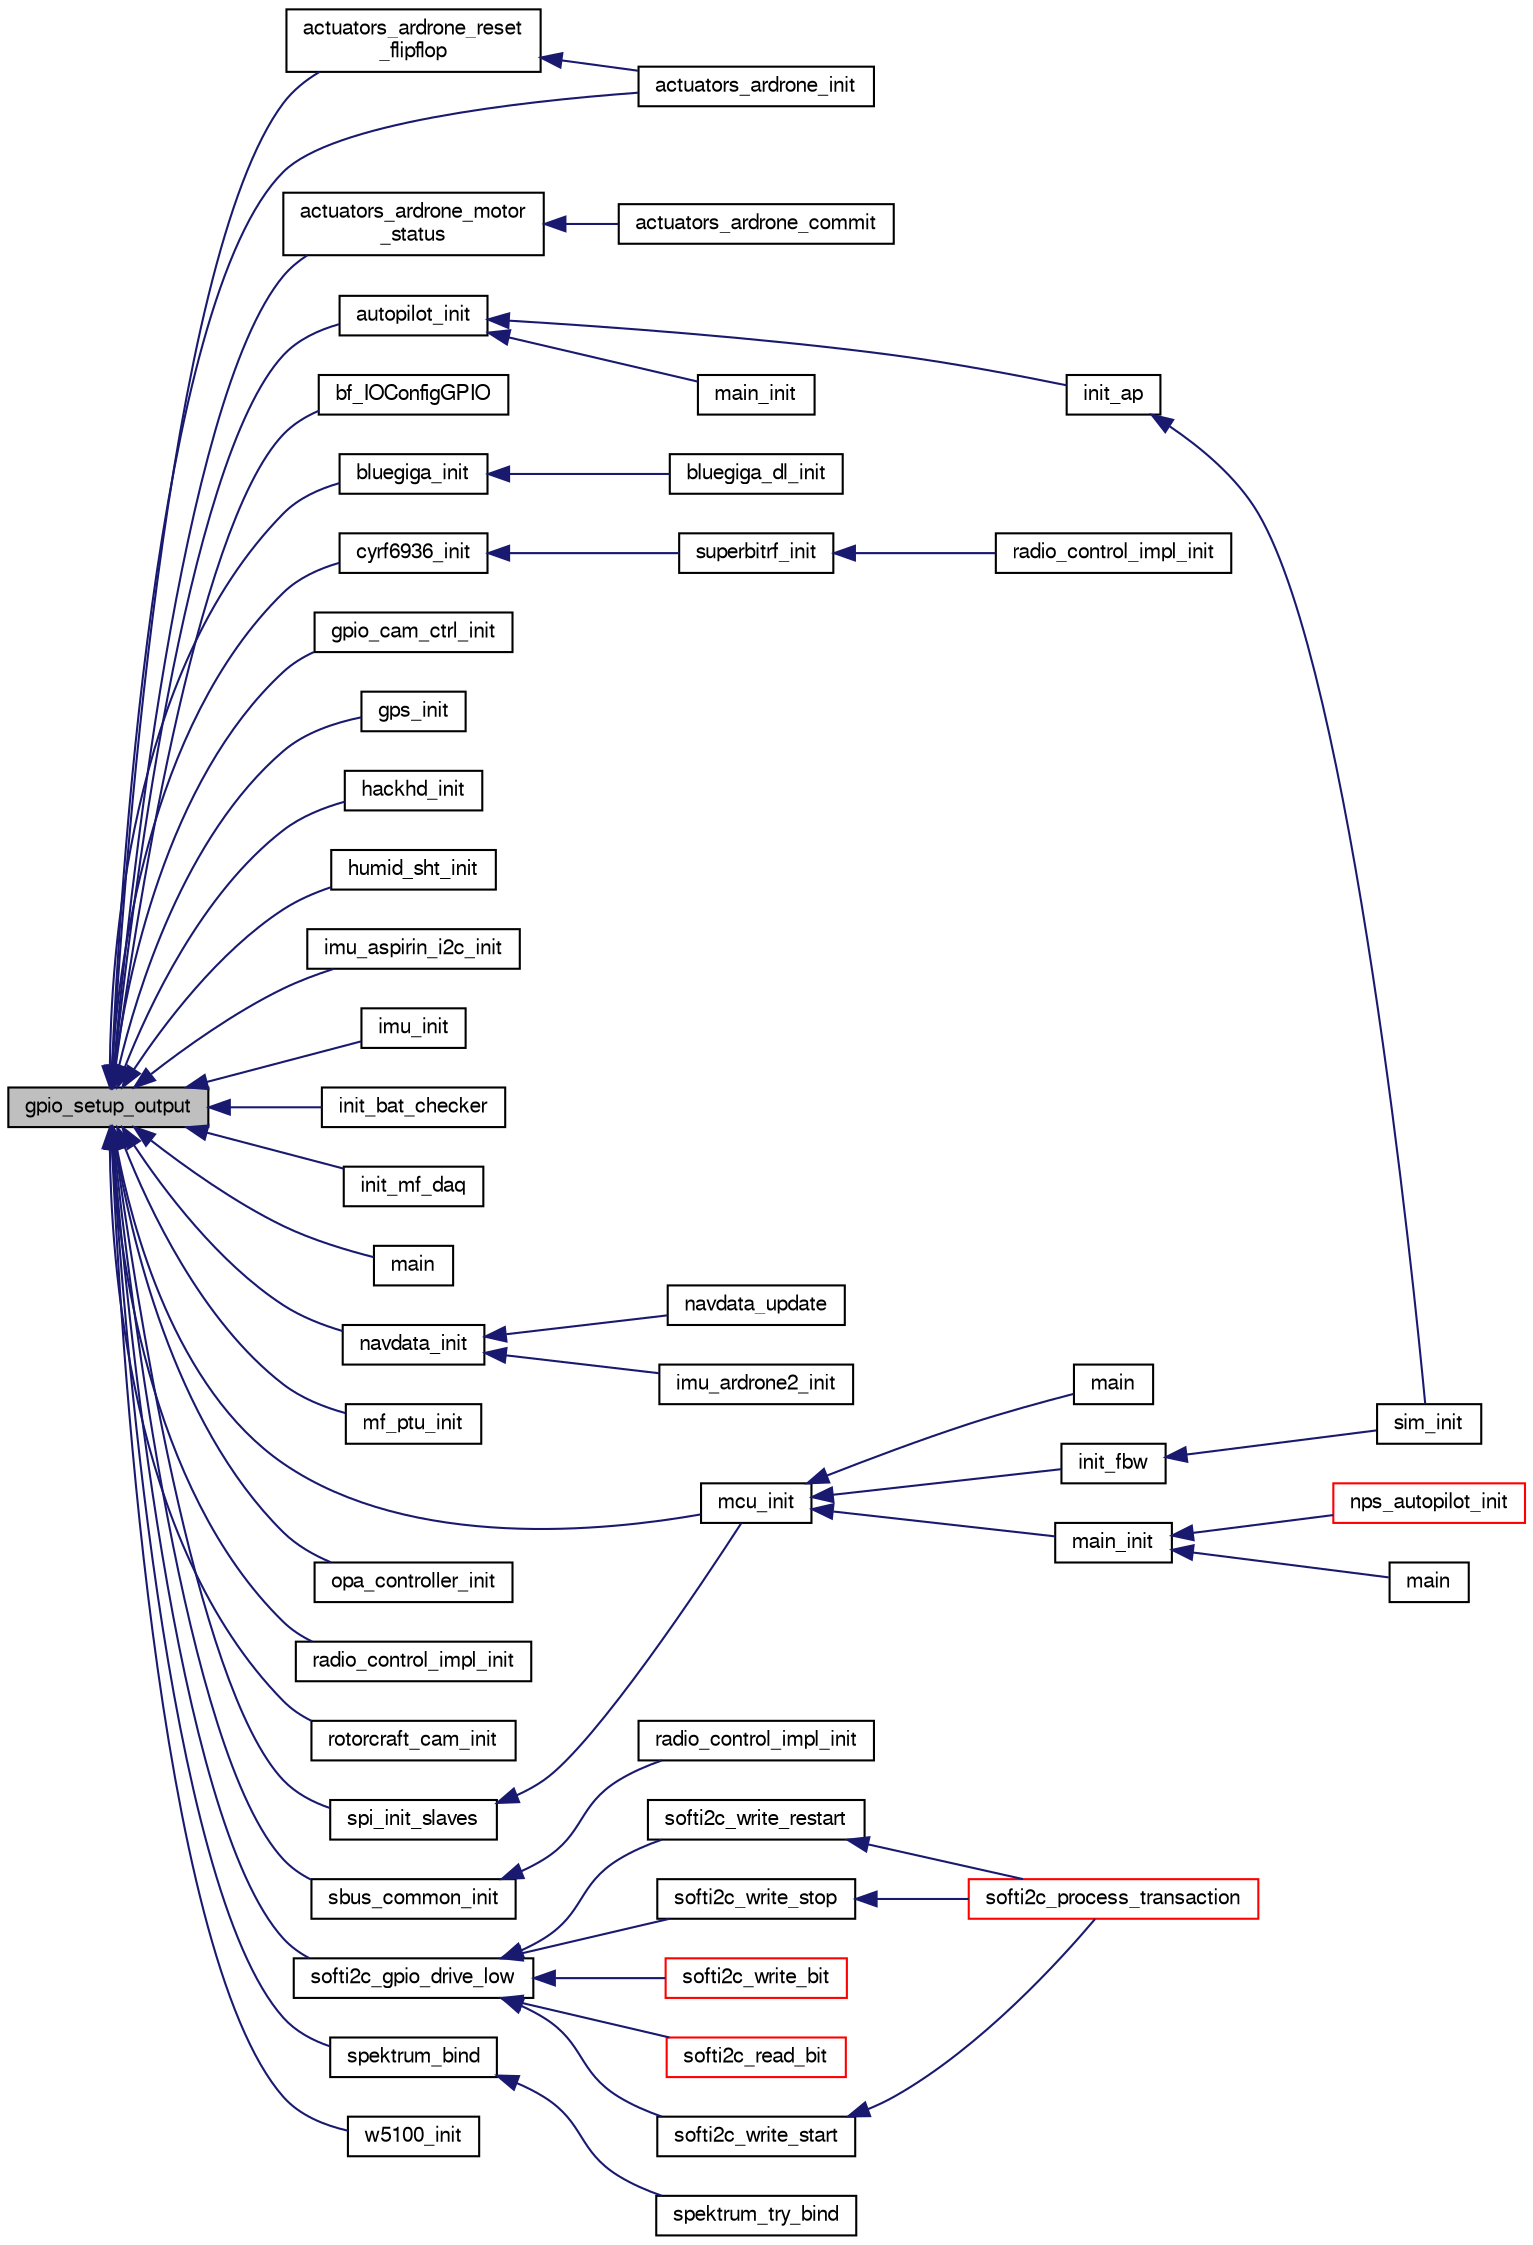 digraph "gpio_setup_output"
{
  edge [fontname="FreeSans",fontsize="10",labelfontname="FreeSans",labelfontsize="10"];
  node [fontname="FreeSans",fontsize="10",shape=record];
  rankdir="LR";
  Node1 [label="gpio_setup_output",height=0.2,width=0.4,color="black", fillcolor="grey75", style="filled", fontcolor="black"];
  Node1 -> Node2 [dir="back",color="midnightblue",fontsize="10",style="solid",fontname="FreeSans"];
  Node2 [label="actuators_ardrone_init",height=0.2,width=0.4,color="black", fillcolor="white", style="filled",URL="$boards_2ardrone_2actuators_8h.html#a66817eeee5ae2f12c1a42abd2ff443ea"];
  Node1 -> Node3 [dir="back",color="midnightblue",fontsize="10",style="solid",fontname="FreeSans"];
  Node3 [label="actuators_ardrone_motor\l_status",height=0.2,width=0.4,color="black", fillcolor="white", style="filled",URL="$boards_2ardrone_2actuators_8c.html#ad8d796514edd55dd0f4a2134fd83f691"];
  Node3 -> Node4 [dir="back",color="midnightblue",fontsize="10",style="solid",fontname="FreeSans"];
  Node4 [label="actuators_ardrone_commit",height=0.2,width=0.4,color="black", fillcolor="white", style="filled",URL="$boards_2ardrone_2actuators_8h.html#a1e5faec000e4e1602bba080db2aec27c"];
  Node1 -> Node5 [dir="back",color="midnightblue",fontsize="10",style="solid",fontname="FreeSans"];
  Node5 [label="actuators_ardrone_reset\l_flipflop",height=0.2,width=0.4,color="black", fillcolor="white", style="filled",URL="$boards_2ardrone_2actuators_8c.html#a8643b68e3bff54891b4180367aaf4316"];
  Node5 -> Node2 [dir="back",color="midnightblue",fontsize="10",style="solid",fontname="FreeSans"];
  Node1 -> Node6 [dir="back",color="midnightblue",fontsize="10",style="solid",fontname="FreeSans"];
  Node6 [label="autopilot_init",height=0.2,width=0.4,color="black", fillcolor="white", style="filled",URL="$autopilot_8h.html#a9d3557653abfc3d4c428724b249f6d5e",tooltip="Autopilot initialization function. "];
  Node6 -> Node7 [dir="back",color="midnightblue",fontsize="10",style="solid",fontname="FreeSans"];
  Node7 [label="init_ap",height=0.2,width=0.4,color="black", fillcolor="white", style="filled",URL="$fixedwing_2main__ap_8h.html#a0913f0248fbbe56a5ec65e10e36c9f30"];
  Node7 -> Node8 [dir="back",color="midnightblue",fontsize="10",style="solid",fontname="FreeSans"];
  Node8 [label="sim_init",height=0.2,width=0.4,color="black", fillcolor="white", style="filled",URL="$sim__ap_8c.html#a739fbef2e03619a863b4d7fd8d0da157"];
  Node6 -> Node9 [dir="back",color="midnightblue",fontsize="10",style="solid",fontname="FreeSans"];
  Node9 [label="main_init",height=0.2,width=0.4,color="black", fillcolor="white", style="filled",URL="$rover_2main__ap_8h.html#a3719465edd56d2b587a6b340f29e4f90",tooltip="Main initialization. "];
  Node1 -> Node10 [dir="back",color="midnightblue",fontsize="10",style="solid",fontname="FreeSans"];
  Node10 [label="bf_IOConfigGPIO",height=0.2,width=0.4,color="black", fillcolor="white", style="filled",URL="$cc2500__compat_8h.html#af26fe9c3dc6864698f8999825d63cb18"];
  Node1 -> Node11 [dir="back",color="midnightblue",fontsize="10",style="solid",fontname="FreeSans"];
  Node11 [label="bluegiga_init",height=0.2,width=0.4,color="black", fillcolor="white", style="filled",URL="$bluegiga_8h.html#ac8a60ccee96fbe718a27b6194f3f14e0"];
  Node11 -> Node12 [dir="back",color="midnightblue",fontsize="10",style="solid",fontname="FreeSans"];
  Node12 [label="bluegiga_dl_init",height=0.2,width=0.4,color="black", fillcolor="white", style="filled",URL="$bluegiga__dl_8h.html#aeb085a7388c7ffe56ac4834ff104fb33",tooltip="Init function. "];
  Node1 -> Node13 [dir="back",color="midnightblue",fontsize="10",style="solid",fontname="FreeSans"];
  Node13 [label="cyrf6936_init",height=0.2,width=0.4,color="black", fillcolor="white", style="filled",URL="$cyrf6936_8h.html#a27414d1e4d63182c97357b576f05b37d",tooltip="Initializing the cyrf chip. "];
  Node13 -> Node14 [dir="back",color="midnightblue",fontsize="10",style="solid",fontname="FreeSans"];
  Node14 [label="superbitrf_init",height=0.2,width=0.4,color="black", fillcolor="white", style="filled",URL="$subsystems_2datalink_2superbitrf_8h.html#a7b9a2741375ca1dffc4f2e6a6d7a9307",tooltip="Initialize the superbitrf. "];
  Node14 -> Node15 [dir="back",color="midnightblue",fontsize="10",style="solid",fontname="FreeSans"];
  Node15 [label="radio_control_impl_init",height=0.2,width=0.4,color="black", fillcolor="white", style="filled",URL="$superbitrf__rc_8c.html#a6ba4bebf68f7ff39f4569dfe3b1f2832",tooltip="Initialization. "];
  Node1 -> Node16 [dir="back",color="midnightblue",fontsize="10",style="solid",fontname="FreeSans"];
  Node16 [label="gpio_cam_ctrl_init",height=0.2,width=0.4,color="black", fillcolor="white", style="filled",URL="$gpio__cam__ctrl_8h.html#a8579fc8f4ca4dd9c48436a4ccfa55598"];
  Node1 -> Node17 [dir="back",color="midnightblue",fontsize="10",style="solid",fontname="FreeSans"];
  Node17 [label="gps_init",height=0.2,width=0.4,color="black", fillcolor="white", style="filled",URL="$gps_8h.html#ab37f7040b9efd19fdd3f92b1df77e771",tooltip="initialize the global GPS state "];
  Node1 -> Node18 [dir="back",color="midnightblue",fontsize="10",style="solid",fontname="FreeSans"];
  Node18 [label="hackhd_init",height=0.2,width=0.4,color="black", fillcolor="white", style="filled",URL="$hackhd_8h.html#aa6c7997c9fedab7c43ddf5d52c1b7f36"];
  Node1 -> Node19 [dir="back",color="midnightblue",fontsize="10",style="solid",fontname="FreeSans"];
  Node19 [label="humid_sht_init",height=0.2,width=0.4,color="black", fillcolor="white", style="filled",URL="$humid__sht_8h.html#a5228e7530912bfa410d5e701ebb7a18b"];
  Node1 -> Node20 [dir="back",color="midnightblue",fontsize="10",style="solid",fontname="FreeSans"];
  Node20 [label="imu_aspirin_i2c_init",height=0.2,width=0.4,color="black", fillcolor="white", style="filled",URL="$imu__aspirin__i2c_8h.html#a3ab9581a70280ff7ce2776b7780f2e28"];
  Node1 -> Node21 [dir="back",color="midnightblue",fontsize="10",style="solid",fontname="FreeSans"];
  Node21 [label="imu_init",height=0.2,width=0.4,color="black", fillcolor="white", style="filled",URL="$imu_8h.html#a86a06fe7a9831292bd92867da2d12f80"];
  Node1 -> Node22 [dir="back",color="midnightblue",fontsize="10",style="solid",fontname="FreeSans"];
  Node22 [label="init_bat_checker",height=0.2,width=0.4,color="black", fillcolor="white", style="filled",URL="$bat__checker_8h.html#a24e480bdb6c22d8baef30739b86a3f78"];
  Node1 -> Node23 [dir="back",color="midnightblue",fontsize="10",style="solid",fontname="FreeSans"];
  Node23 [label="init_mf_daq",height=0.2,width=0.4,color="black", fillcolor="white", style="filled",URL="$meteo__france__DAQ_8h.html#abf2a8b9cc259a9b8a1d99b673ad183d2"];
  Node1 -> Node24 [dir="back",color="midnightblue",fontsize="10",style="solid",fontname="FreeSans"];
  Node24 [label="main",height=0.2,width=0.4,color="black", fillcolor="white", style="filled",URL="$stm32_2uart__tunnel_8c.html#a840291bc02cba5474a4cb46a9b9566fe"];
  Node1 -> Node25 [dir="back",color="midnightblue",fontsize="10",style="solid",fontname="FreeSans"];
  Node25 [label="mcu_init",height=0.2,width=0.4,color="black", fillcolor="white", style="filled",URL="$group__mcu__periph.html#ga9af744358ff4b1e3e33d7dd170862f9b",tooltip="Microcontroller peripherals initialization. "];
  Node25 -> Node26 [dir="back",color="midnightblue",fontsize="10",style="solid",fontname="FreeSans"];
  Node26 [label="main",height=0.2,width=0.4,color="black", fillcolor="white", style="filled",URL="$lpc21_2uart__tunnel_8c.html#a3c04138a5bfe5d72780bb7e82a18e627"];
  Node25 -> Node27 [dir="back",color="midnightblue",fontsize="10",style="solid",fontname="FreeSans"];
  Node27 [label="main_init",height=0.2,width=0.4,color="black", fillcolor="white", style="filled",URL="$demo__ahrs__actuators_8c.html#afaa8374e20b79aaf7cfcea5ad9467ab1"];
  Node27 -> Node28 [dir="back",color="midnightblue",fontsize="10",style="solid",fontname="FreeSans"];
  Node28 [label="main",height=0.2,width=0.4,color="black", fillcolor="white", style="filled",URL="$demo__ahrs__actuators_8c.html#a840291bc02cba5474a4cb46a9b9566fe"];
  Node27 -> Node29 [dir="back",color="midnightblue",fontsize="10",style="solid",fontname="FreeSans"];
  Node29 [label="nps_autopilot_init",height=0.2,width=0.4,color="red", fillcolor="white", style="filled",URL="$nps__autopilot__rotorcraft_8c.html#a3348493e992edd2442581c1d09446b4b"];
  Node25 -> Node30 [dir="back",color="midnightblue",fontsize="10",style="solid",fontname="FreeSans"];
  Node30 [label="init_fbw",height=0.2,width=0.4,color="black", fillcolor="white", style="filled",URL="$fixedwing_2main__fbw_8h.html#ad86b7fe577a2414df2c7a5a9222aa45a"];
  Node30 -> Node8 [dir="back",color="midnightblue",fontsize="10",style="solid",fontname="FreeSans"];
  Node1 -> Node31 [dir="back",color="midnightblue",fontsize="10",style="solid",fontname="FreeSans"];
  Node31 [label="mf_ptu_init",height=0.2,width=0.4,color="black", fillcolor="white", style="filled",URL="$mf__ptu_8h.html#a0f4e02c4cf993d86c38de1bebc67fcd5",tooltip="Data acquisition module for Meteo France PTU board. "];
  Node1 -> Node32 [dir="back",color="midnightblue",fontsize="10",style="solid",fontname="FreeSans"];
  Node32 [label="navdata_init",height=0.2,width=0.4,color="black", fillcolor="white", style="filled",URL="$navdata_8h.html#a74e54d7069f2ba9c8f52b8be02c16d3f",tooltip="Initialize the navdata board. "];
  Node32 -> Node33 [dir="back",color="midnightblue",fontsize="10",style="solid",fontname="FreeSans"];
  Node33 [label="navdata_update",height=0.2,width=0.4,color="black", fillcolor="white", style="filled",URL="$navdata_8h.html#aded131295af4c39b10199bae2e560438",tooltip="Update the navdata (event loop) "];
  Node32 -> Node34 [dir="back",color="midnightblue",fontsize="10",style="solid",fontname="FreeSans"];
  Node34 [label="imu_ardrone2_init",height=0.2,width=0.4,color="black", fillcolor="white", style="filled",URL="$imu__ardrone2_8h.html#a64ed917b58febc5528b575b56549c9a4"];
  Node1 -> Node35 [dir="back",color="midnightblue",fontsize="10",style="solid",fontname="FreeSans"];
  Node35 [label="opa_controller_init",height=0.2,width=0.4,color="black", fillcolor="white", style="filled",URL="$opa__controller__fbw_8h.html#ae82caef1f98729ab67825cc71c6be66f"];
  Node1 -> Node36 [dir="back",color="midnightblue",fontsize="10",style="solid",fontname="FreeSans"];
  Node36 [label="radio_control_impl_init",height=0.2,width=0.4,color="black", fillcolor="white", style="filled",URL="$spektrum_8c.html#a6ba4bebf68f7ff39f4569dfe3b1f2832",tooltip="Main Radio initialization. "];
  Node1 -> Node37 [dir="back",color="midnightblue",fontsize="10",style="solid",fontname="FreeSans"];
  Node37 [label="rotorcraft_cam_init",height=0.2,width=0.4,color="black", fillcolor="white", style="filled",URL="$rotorcraft__cam_8h.html#a9714f023c0b83d4d973e8758e053a6ce"];
  Node1 -> Node38 [dir="back",color="midnightblue",fontsize="10",style="solid",fontname="FreeSans"];
  Node38 [label="sbus_common_init",height=0.2,width=0.4,color="black", fillcolor="white", style="filled",URL="$sbus__common_8h.html#a6dc25f3e917b3b706f27972cb0592272",tooltip="Init function. "];
  Node38 -> Node39 [dir="back",color="midnightblue",fontsize="10",style="solid",fontname="FreeSans"];
  Node39 [label="radio_control_impl_init",height=0.2,width=0.4,color="black", fillcolor="white", style="filled",URL="$sbus_8c.html#a6ba4bebf68f7ff39f4569dfe3b1f2832"];
  Node1 -> Node40 [dir="back",color="midnightblue",fontsize="10",style="solid",fontname="FreeSans"];
  Node40 [label="softi2c_gpio_drive_low",height=0.2,width=0.4,color="black", fillcolor="white", style="filled",URL="$softi2c_8c.html#a828e709a0e6357d1b1a3184d8272e409"];
  Node40 -> Node41 [dir="back",color="midnightblue",fontsize="10",style="solid",fontname="FreeSans"];
  Node41 [label="softi2c_write_start",height=0.2,width=0.4,color="black", fillcolor="white", style="filled",URL="$softi2c_8c.html#ae6f8766f290a4fabfad3d6099b3e98e0"];
  Node41 -> Node42 [dir="back",color="midnightblue",fontsize="10",style="solid",fontname="FreeSans"];
  Node42 [label="softi2c_process_transaction",height=0.2,width=0.4,color="red", fillcolor="white", style="filled",URL="$softi2c_8c.html#ad94e633dd55968bdb12b7289d2e85d0f"];
  Node40 -> Node43 [dir="back",color="midnightblue",fontsize="10",style="solid",fontname="FreeSans"];
  Node43 [label="softi2c_write_bit",height=0.2,width=0.4,color="red", fillcolor="white", style="filled",URL="$softi2c_8c.html#aadbee361430868c06c776b2f2e5ad29f"];
  Node40 -> Node44 [dir="back",color="midnightblue",fontsize="10",style="solid",fontname="FreeSans"];
  Node44 [label="softi2c_read_bit",height=0.2,width=0.4,color="red", fillcolor="white", style="filled",URL="$softi2c_8c.html#a688954bbf22651068611c16ffd44abb1"];
  Node40 -> Node45 [dir="back",color="midnightblue",fontsize="10",style="solid",fontname="FreeSans"];
  Node45 [label="softi2c_write_restart",height=0.2,width=0.4,color="black", fillcolor="white", style="filled",URL="$softi2c_8c.html#a0a290bb3e426004548796dc35f433b39"];
  Node45 -> Node42 [dir="back",color="midnightblue",fontsize="10",style="solid",fontname="FreeSans"];
  Node40 -> Node46 [dir="back",color="midnightblue",fontsize="10",style="solid",fontname="FreeSans"];
  Node46 [label="softi2c_write_stop",height=0.2,width=0.4,color="black", fillcolor="white", style="filled",URL="$softi2c_8c.html#aec892d5f421d666723fb58c9132e7088"];
  Node46 -> Node42 [dir="back",color="midnightblue",fontsize="10",style="solid",fontname="FreeSans"];
  Node1 -> Node47 [dir="back",color="midnightblue",fontsize="10",style="solid",fontname="FreeSans"];
  Node47 [label="spektrum_bind",height=0.2,width=0.4,color="black", fillcolor="white", style="filled",URL="$spektrum_8c.html#a54e0139c0e2182636d7daccd49cb4a24",tooltip="This function puts the satellite in binding mode. "];
  Node47 -> Node48 [dir="back",color="midnightblue",fontsize="10",style="solid",fontname="FreeSans"];
  Node48 [label="spektrum_try_bind",height=0.2,width=0.4,color="black", fillcolor="white", style="filled",URL="$spektrum_8c.html#aff8033ce4ec3eca45caafb45d2ba6760"];
  Node1 -> Node49 [dir="back",color="midnightblue",fontsize="10",style="solid",fontname="FreeSans"];
  Node49 [label="spi_init_slaves",height=0.2,width=0.4,color="black", fillcolor="white", style="filled",URL="$group__spi.html#gafc9125c5764a6749703ae4f1303a16f3",tooltip="Initialize all used slaves and unselect them. "];
  Node49 -> Node25 [dir="back",color="midnightblue",fontsize="10",style="solid",fontname="FreeSans"];
  Node1 -> Node50 [dir="back",color="midnightblue",fontsize="10",style="solid",fontname="FreeSans"];
  Node50 [label="w5100_init",height=0.2,width=0.4,color="black", fillcolor="white", style="filled",URL="$w5100_8h.html#a3a4ec6731e43710788d3e51f7749259c"];
}
